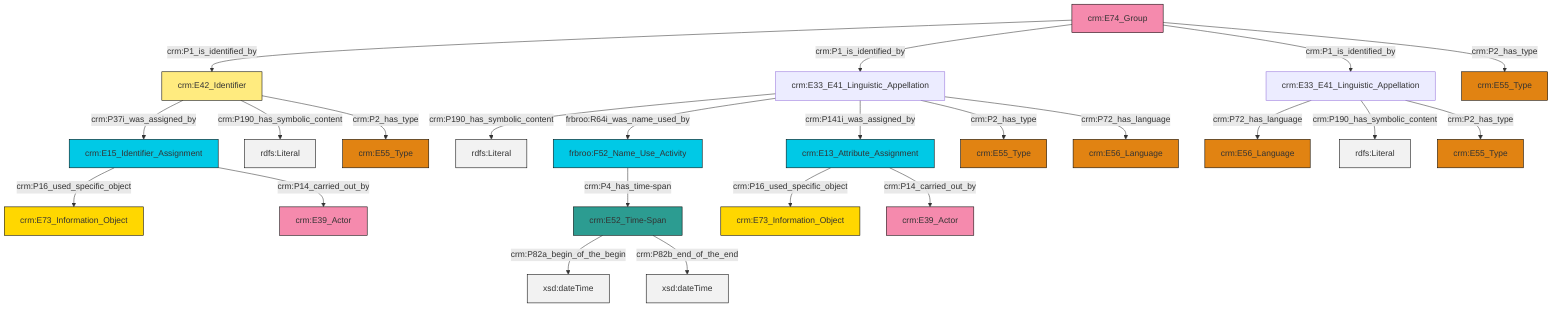 graph TD
classDef Literal fill:#f2f2f2,stroke:#000000;
classDef CRM_Entity fill:#FFFFFF,stroke:#000000;
classDef Temporal_Entity fill:#00C9E6, stroke:#000000;
classDef Type fill:#E18312, stroke:#000000;
classDef Time-Span fill:#2C9C91, stroke:#000000;
classDef Appellation fill:#FFEB7F, stroke:#000000;
classDef Place fill:#008836, stroke:#000000;
classDef Persistent_Item fill:#B266B2, stroke:#000000;
classDef Conceptual_Object fill:#FFD700, stroke:#000000;
classDef Physical_Thing fill:#D2B48C, stroke:#000000;
classDef Actor fill:#f58aad, stroke:#000000;
classDef PC_Classes fill:#4ce600, stroke:#000000;
classDef Multi fill:#cccccc,stroke:#000000;

0["crm:E42_Identifier"]:::Appellation -->|crm:P37i_was_assigned_by| 1["crm:E15_Identifier_Assignment"]:::Temporal_Entity
2["crm:E74_Group"]:::Actor -->|crm:P1_is_identified_by| 0["crm:E42_Identifier"]:::Appellation
3["crm:E33_E41_Linguistic_Appellation"]:::Default -->|crm:P190_has_symbolic_content| 4[rdfs:Literal]:::Literal
0["crm:E42_Identifier"]:::Appellation -->|crm:P190_has_symbolic_content| 7[rdfs:Literal]:::Literal
10["crm:E52_Time-Span"]:::Time-Span -->|crm:P82a_begin_of_the_begin| 11[xsd:dateTime]:::Literal
3["crm:E33_E41_Linguistic_Appellation"]:::Default -->|frbroo:R64i_was_name_used_by| 12["frbroo:F52_Name_Use_Activity"]:::Temporal_Entity
0["crm:E42_Identifier"]:::Appellation -->|crm:P2_has_type| 15["crm:E55_Type"]:::Type
1["crm:E15_Identifier_Assignment"]:::Temporal_Entity -->|crm:P16_used_specific_object| 13["crm:E73_Information_Object"]:::Conceptual_Object
22["crm:E33_E41_Linguistic_Appellation"]:::Default -->|crm:P72_has_language| 23["crm:E56_Language"]:::Type
2["crm:E74_Group"]:::Actor -->|crm:P1_is_identified_by| 3["crm:E33_E41_Linguistic_Appellation"]:::Default
22["crm:E33_E41_Linguistic_Appellation"]:::Default -->|crm:P190_has_symbolic_content| 27[rdfs:Literal]:::Literal
3["crm:E33_E41_Linguistic_Appellation"]:::Default -->|crm:P141i_was_assigned_by| 30["crm:E13_Attribute_Assignment"]:::Temporal_Entity
10["crm:E52_Time-Span"]:::Time-Span -->|crm:P82b_end_of_the_end| 31[xsd:dateTime]:::Literal
22["crm:E33_E41_Linguistic_Appellation"]:::Default -->|crm:P2_has_type| 25["crm:E55_Type"]:::Type
30["crm:E13_Attribute_Assignment"]:::Temporal_Entity -->|crm:P16_used_specific_object| 33["crm:E73_Information_Object"]:::Conceptual_Object
1["crm:E15_Identifier_Assignment"]:::Temporal_Entity -->|crm:P14_carried_out_by| 38["crm:E39_Actor"]:::Actor
30["crm:E13_Attribute_Assignment"]:::Temporal_Entity -->|crm:P14_carried_out_by| 8["crm:E39_Actor"]:::Actor
2["crm:E74_Group"]:::Actor -->|crm:P1_is_identified_by| 22["crm:E33_E41_Linguistic_Appellation"]:::Default
2["crm:E74_Group"]:::Actor -->|crm:P2_has_type| 34["crm:E55_Type"]:::Type
3["crm:E33_E41_Linguistic_Appellation"]:::Default -->|crm:P2_has_type| 20["crm:E55_Type"]:::Type
3["crm:E33_E41_Linguistic_Appellation"]:::Default -->|crm:P72_has_language| 18["crm:E56_Language"]:::Type
12["frbroo:F52_Name_Use_Activity"]:::Temporal_Entity -->|crm:P4_has_time-span| 10["crm:E52_Time-Span"]:::Time-Span